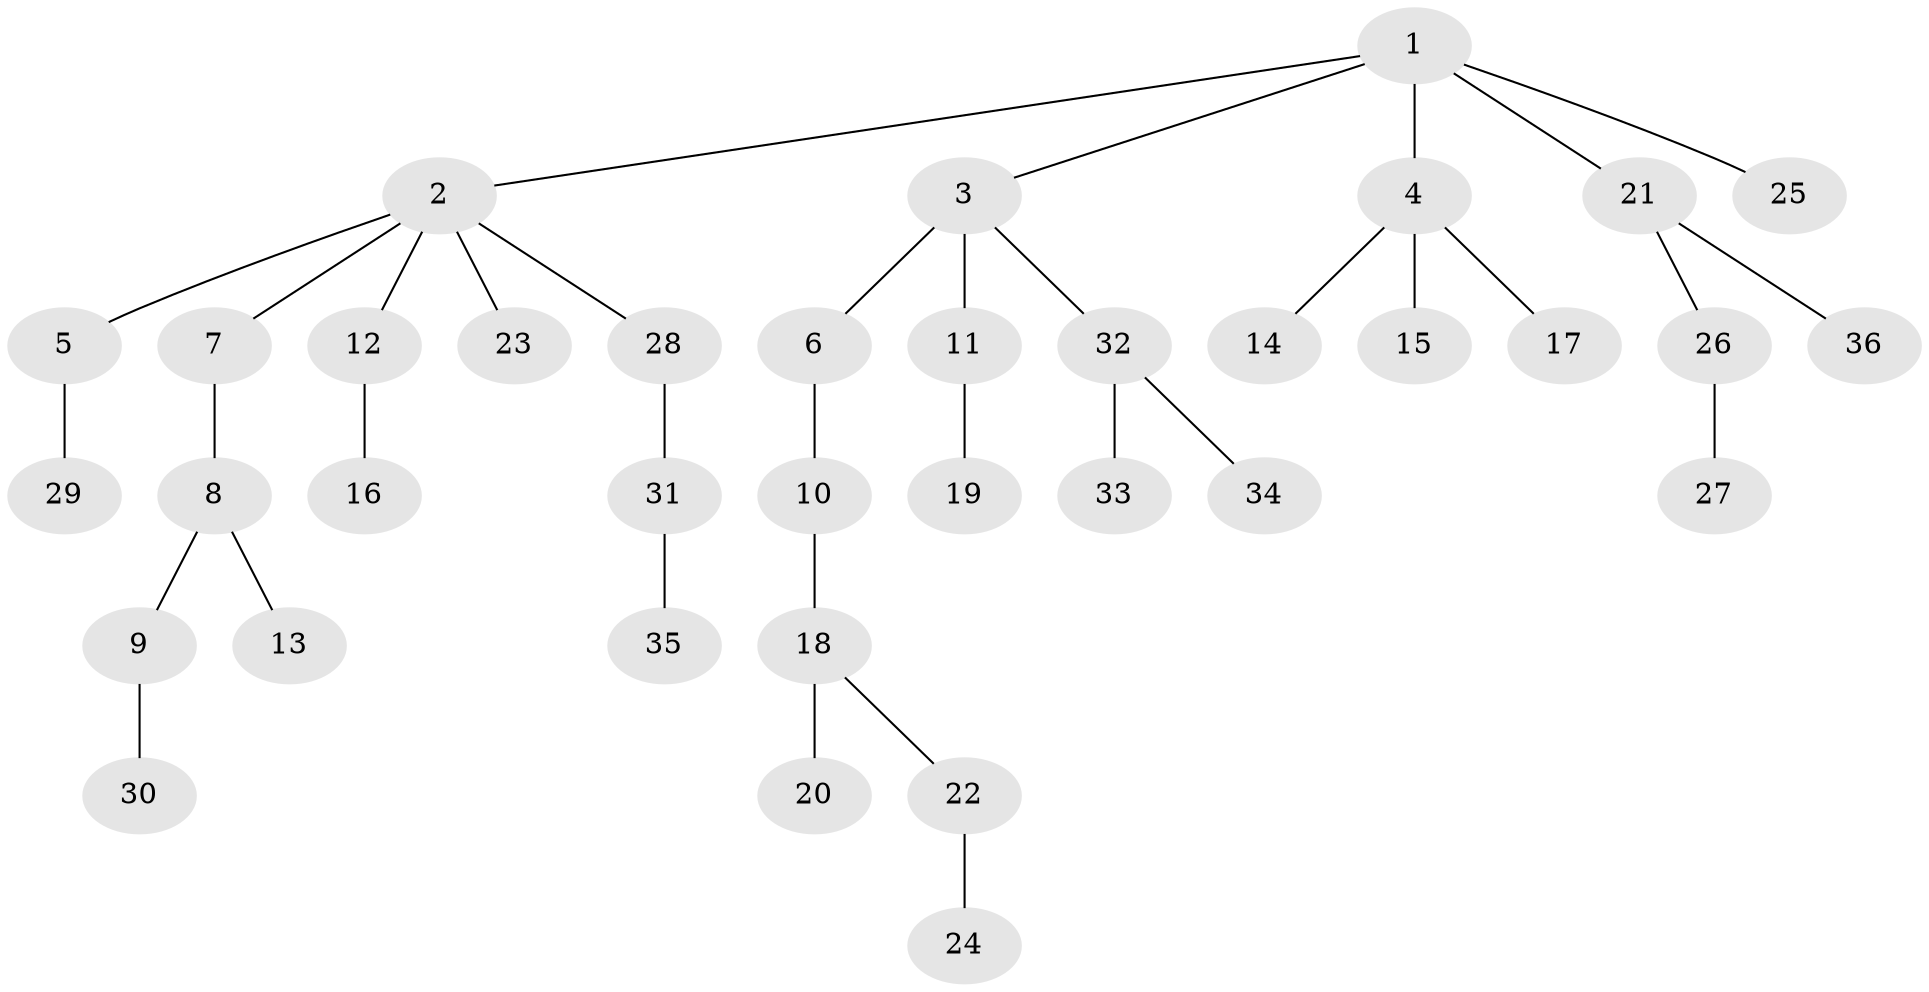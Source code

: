 // original degree distribution, {6: 0.029411764705882353, 7: 0.014705882352941176, 4: 0.058823529411764705, 2: 0.3235294117647059, 5: 0.014705882352941176, 3: 0.08823529411764706, 1: 0.47058823529411764}
// Generated by graph-tools (version 1.1) at 2025/36/03/09/25 02:36:54]
// undirected, 36 vertices, 35 edges
graph export_dot {
graph [start="1"]
  node [color=gray90,style=filled];
  1;
  2;
  3;
  4;
  5;
  6;
  7;
  8;
  9;
  10;
  11;
  12;
  13;
  14;
  15;
  16;
  17;
  18;
  19;
  20;
  21;
  22;
  23;
  24;
  25;
  26;
  27;
  28;
  29;
  30;
  31;
  32;
  33;
  34;
  35;
  36;
  1 -- 2 [weight=1.0];
  1 -- 3 [weight=1.0];
  1 -- 4 [weight=1.0];
  1 -- 21 [weight=1.0];
  1 -- 25 [weight=1.0];
  2 -- 5 [weight=1.0];
  2 -- 7 [weight=1.0];
  2 -- 12 [weight=1.0];
  2 -- 23 [weight=1.0];
  2 -- 28 [weight=1.0];
  3 -- 6 [weight=1.0];
  3 -- 11 [weight=2.0];
  3 -- 32 [weight=1.0];
  4 -- 14 [weight=1.0];
  4 -- 15 [weight=1.0];
  4 -- 17 [weight=1.0];
  5 -- 29 [weight=1.0];
  6 -- 10 [weight=2.0];
  7 -- 8 [weight=3.0];
  8 -- 9 [weight=1.0];
  8 -- 13 [weight=1.0];
  9 -- 30 [weight=1.0];
  10 -- 18 [weight=1.0];
  11 -- 19 [weight=1.0];
  12 -- 16 [weight=1.0];
  18 -- 20 [weight=3.0];
  18 -- 22 [weight=1.0];
  21 -- 26 [weight=1.0];
  21 -- 36 [weight=1.0];
  22 -- 24 [weight=1.0];
  26 -- 27 [weight=1.0];
  28 -- 31 [weight=1.0];
  31 -- 35 [weight=1.0];
  32 -- 33 [weight=1.0];
  32 -- 34 [weight=1.0];
}

